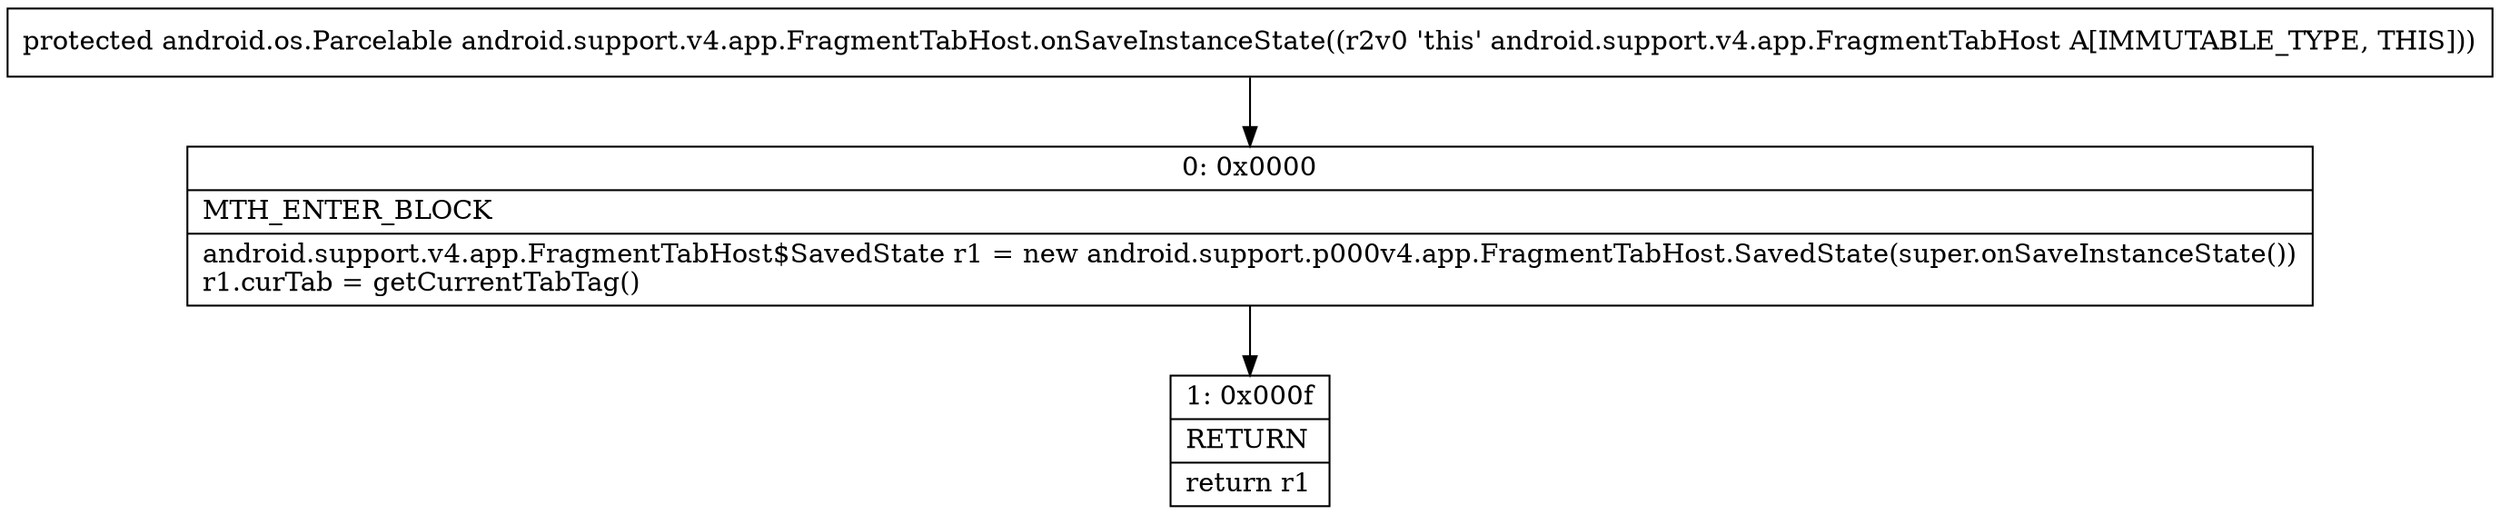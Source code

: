 digraph "CFG forandroid.support.v4.app.FragmentTabHost.onSaveInstanceState()Landroid\/os\/Parcelable;" {
Node_0 [shape=record,label="{0\:\ 0x0000|MTH_ENTER_BLOCK\l|android.support.v4.app.FragmentTabHost$SavedState r1 = new android.support.p000v4.app.FragmentTabHost.SavedState(super.onSaveInstanceState())\lr1.curTab = getCurrentTabTag()\l}"];
Node_1 [shape=record,label="{1\:\ 0x000f|RETURN\l|return r1\l}"];
MethodNode[shape=record,label="{protected android.os.Parcelable android.support.v4.app.FragmentTabHost.onSaveInstanceState((r2v0 'this' android.support.v4.app.FragmentTabHost A[IMMUTABLE_TYPE, THIS])) }"];
MethodNode -> Node_0;
Node_0 -> Node_1;
}

